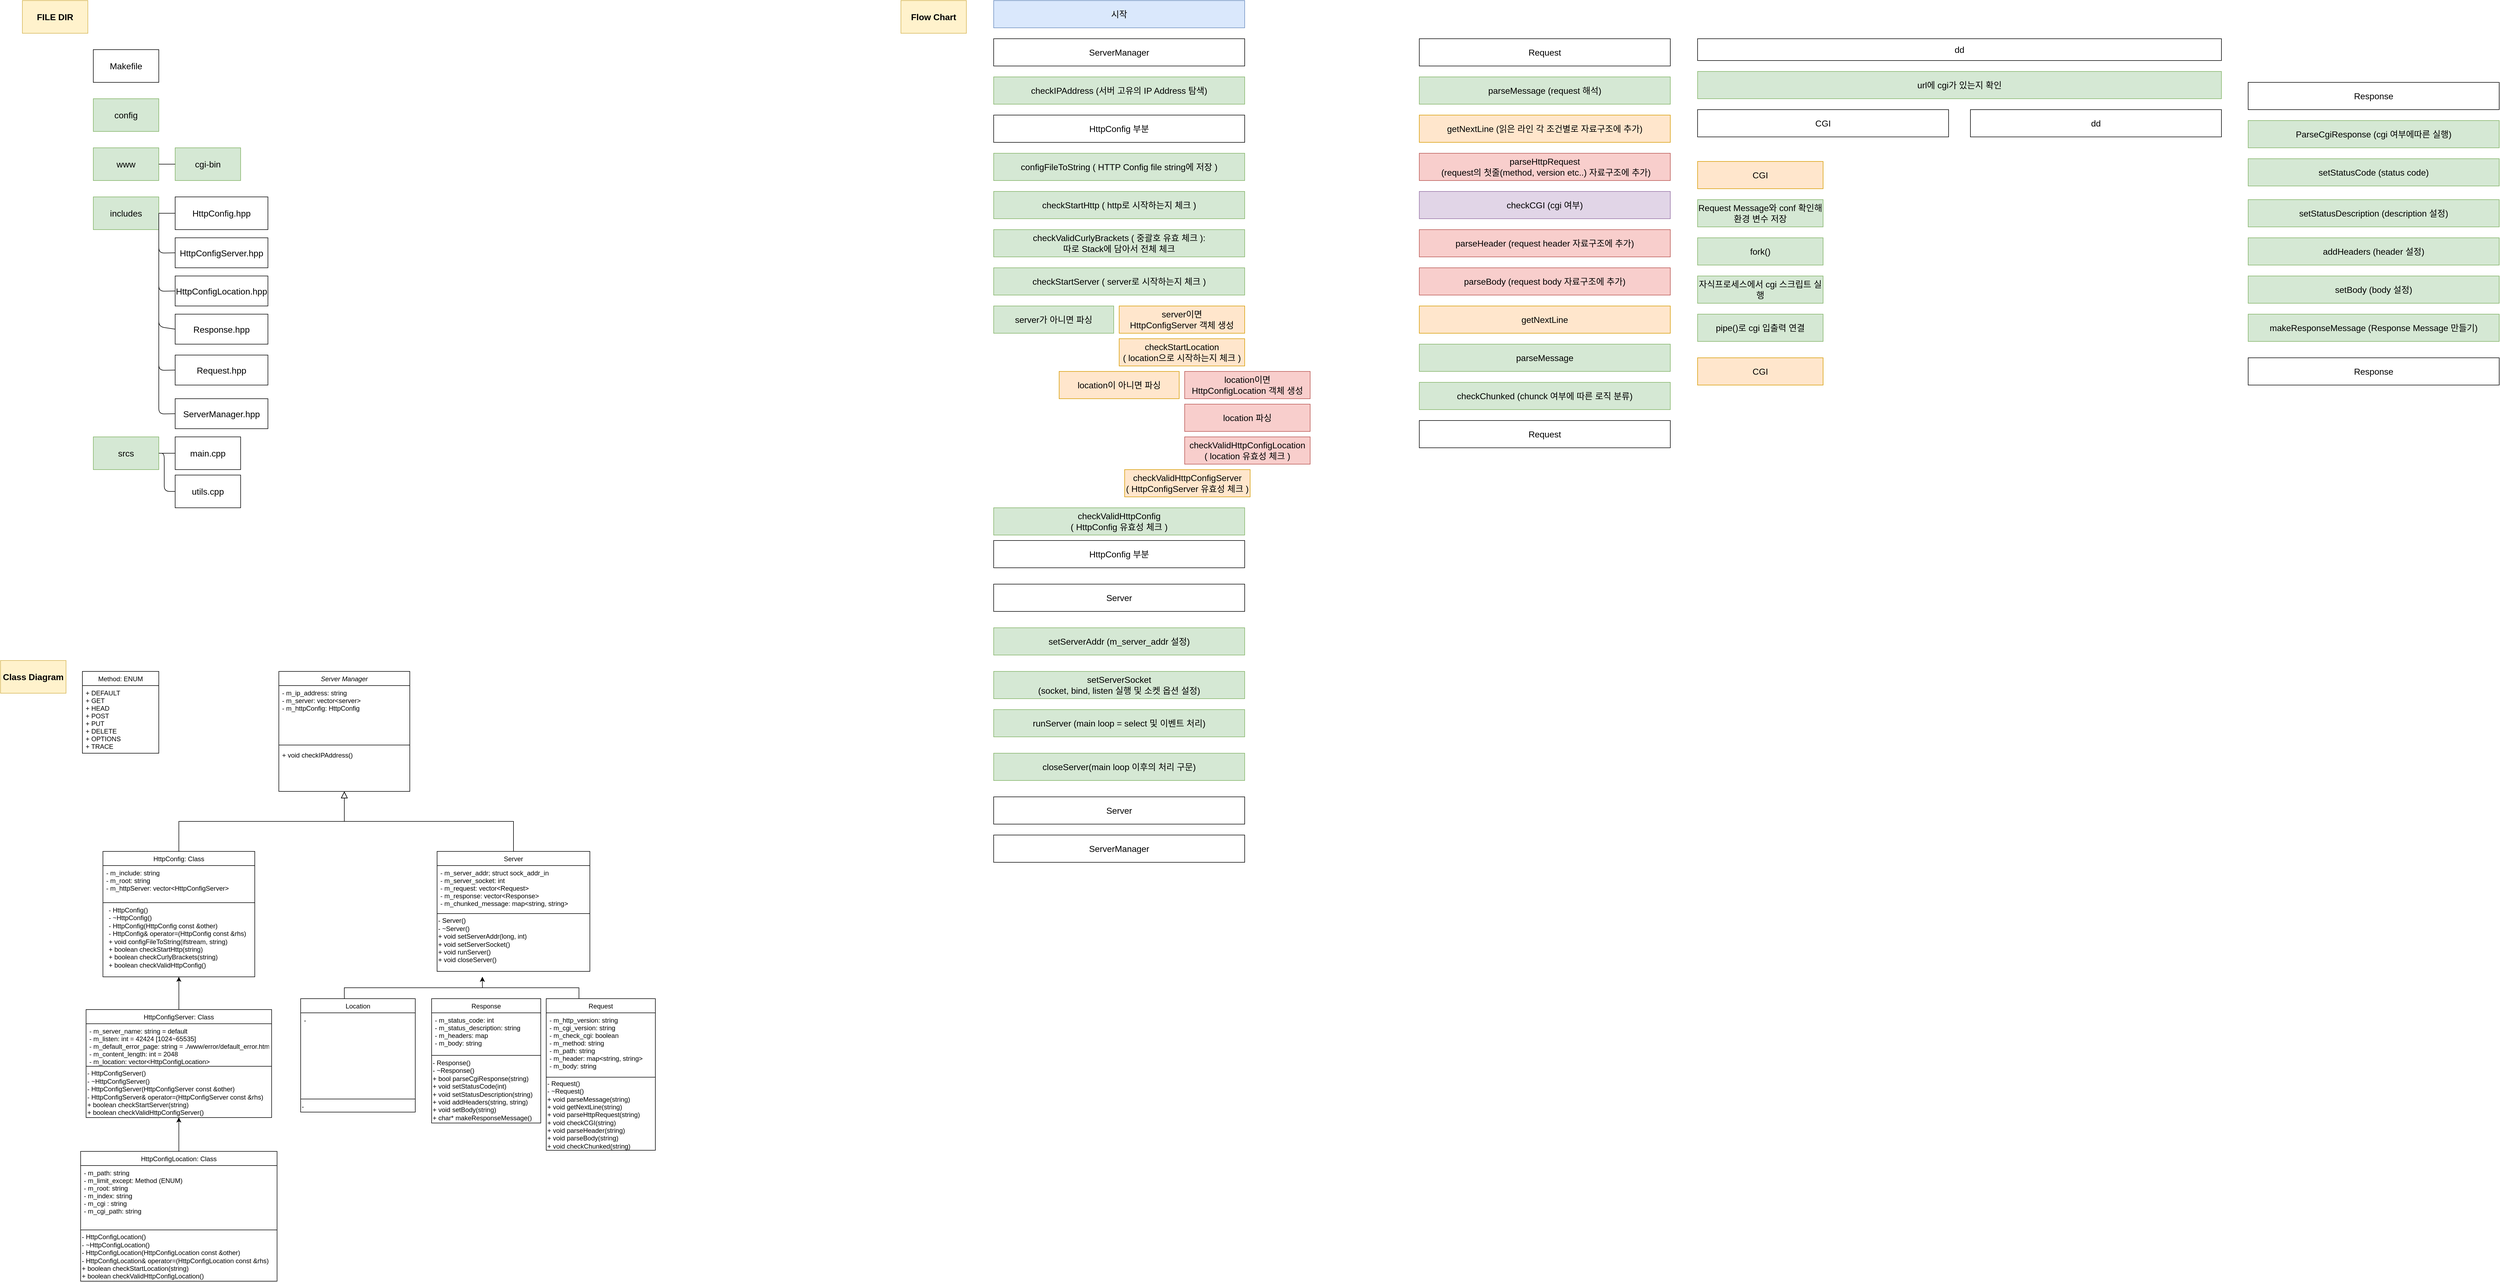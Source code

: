 <mxfile version="14.4.2" type="github">
  <diagram id="C5RBs43oDa-KdzZeNtuy" name="Page-1">
    <mxGraphModel dx="4444" dy="3097" grid="1" gridSize="10" guides="1" tooltips="1" connect="1" arrows="1" fold="1" page="1" pageScale="1" pageWidth="1169" pageHeight="1654" math="0" shadow="0">
      <root>
        <mxCell id="WIyWlLk6GJQsqaUBKTNV-0" />
        <mxCell id="WIyWlLk6GJQsqaUBKTNV-1" parent="WIyWlLk6GJQsqaUBKTNV-0" />
        <mxCell id="zkfFHV4jXpPFQw0GAbJ--0" value="Server Manager" style="swimlane;fontStyle=2;align=center;verticalAlign=top;childLayout=stackLayout;horizontal=1;startSize=26;horizontalStack=0;resizeParent=1;resizeLast=0;collapsible=1;marginBottom=0;rounded=0;shadow=0;strokeWidth=1;" parent="WIyWlLk6GJQsqaUBKTNV-1" vertex="1">
          <mxGeometry x="-2430" y="90" width="240" height="220" as="geometry">
            <mxRectangle x="230" y="140" width="160" height="26" as="alternateBounds" />
          </mxGeometry>
        </mxCell>
        <mxCell id="zkfFHV4jXpPFQw0GAbJ--1" value="- m_ip_address: string&#xa;- m_server: vector&lt;server&gt;&#xa;- m_httpConfig: HttpConfig" style="text;align=left;verticalAlign=top;spacingLeft=4;spacingRight=4;overflow=hidden;rotatable=0;points=[[0,0.5],[1,0.5]];portConstraint=eastwest;" parent="zkfFHV4jXpPFQw0GAbJ--0" vertex="1">
          <mxGeometry y="26" width="240" height="104" as="geometry" />
        </mxCell>
        <mxCell id="zkfFHV4jXpPFQw0GAbJ--4" value="" style="line;html=1;strokeWidth=1;align=left;verticalAlign=middle;spacingTop=-1;spacingLeft=3;spacingRight=3;rotatable=0;labelPosition=right;points=[];portConstraint=eastwest;" parent="zkfFHV4jXpPFQw0GAbJ--0" vertex="1">
          <mxGeometry y="130" width="240" height="10" as="geometry" />
        </mxCell>
        <mxCell id="zkfFHV4jXpPFQw0GAbJ--5" value="+ void checkIPAddress()" style="text;align=left;verticalAlign=top;spacingLeft=4;spacingRight=4;overflow=hidden;rotatable=0;points=[[0,0.5],[1,0.5]];portConstraint=eastwest;" parent="zkfFHV4jXpPFQw0GAbJ--0" vertex="1">
          <mxGeometry y="140" width="240" height="60" as="geometry" />
        </mxCell>
        <mxCell id="zkfFHV4jXpPFQw0GAbJ--12" value="" style="endArrow=block;endSize=10;endFill=0;shadow=0;strokeWidth=1;rounded=0;edgeStyle=elbowEdgeStyle;elbow=vertical;exitX=0.5;exitY=0;exitDx=0;exitDy=0;" parent="WIyWlLk6GJQsqaUBKTNV-1" source="rAqE9EoZoIlXoJp64p4v-41" target="zkfFHV4jXpPFQw0GAbJ--0" edge="1">
          <mxGeometry width="160" relative="1" as="geometry">
            <mxPoint x="-2550" y="420" as="sourcePoint" />
            <mxPoint x="-2420" y="263" as="targetPoint" />
          </mxGeometry>
        </mxCell>
        <mxCell id="zkfFHV4jXpPFQw0GAbJ--13" value="Server" style="swimlane;fontStyle=0;align=center;verticalAlign=top;childLayout=stackLayout;horizontal=1;startSize=26;horizontalStack=0;resizeParent=1;resizeLast=0;collapsible=1;marginBottom=0;rounded=0;shadow=0;strokeWidth=1;" parent="WIyWlLk6GJQsqaUBKTNV-1" vertex="1">
          <mxGeometry x="-2140" y="420" width="280" height="220" as="geometry">
            <mxRectangle x="340" y="380" width="170" height="26" as="alternateBounds" />
          </mxGeometry>
        </mxCell>
        <mxCell id="zkfFHV4jXpPFQw0GAbJ--14" value="- m_server_addr; struct sock_addr_in&#xa;- m_server_socket: int&#xa;- m_request: vector&lt;Request&gt;&#xa;- m_response: vector&lt;Response&gt;&#xa;- m_chunked_message: map&lt;string, string&gt;" style="text;align=left;verticalAlign=top;spacingLeft=4;spacingRight=4;overflow=hidden;rotatable=0;points=[[0,0.5],[1,0.5]];portConstraint=eastwest;" parent="zkfFHV4jXpPFQw0GAbJ--13" vertex="1">
          <mxGeometry y="26" width="280" height="84" as="geometry" />
        </mxCell>
        <mxCell id="zkfFHV4jXpPFQw0GAbJ--15" value="" style="line;html=1;strokeWidth=1;align=left;verticalAlign=middle;spacingTop=-1;spacingLeft=3;spacingRight=3;rotatable=0;labelPosition=right;points=[];portConstraint=eastwest;" parent="zkfFHV4jXpPFQw0GAbJ--13" vertex="1">
          <mxGeometry y="110" width="280" height="8" as="geometry" />
        </mxCell>
        <mxCell id="rAqE9EoZoIlXoJp64p4v-10" value="&lt;span&gt;- Server()&lt;br&gt;- ~Server()&lt;br&gt;+ void setServerAddr(long, int)&lt;br&gt;+ void setServerSocket()&lt;br&gt;+ void runServer()&lt;br&gt;+ void closeServer()&lt;br&gt;&lt;/span&gt;" style="text;html=1;align=left;verticalAlign=middle;resizable=0;points=[];autosize=1;" parent="zkfFHV4jXpPFQw0GAbJ--13" vertex="1">
          <mxGeometry y="118" width="280" height="90" as="geometry" />
        </mxCell>
        <mxCell id="zkfFHV4jXpPFQw0GAbJ--16" value="" style="endArrow=block;endSize=10;endFill=0;shadow=0;strokeWidth=1;rounded=0;edgeStyle=elbowEdgeStyle;elbow=vertical;" parent="WIyWlLk6GJQsqaUBKTNV-1" source="zkfFHV4jXpPFQw0GAbJ--13" target="zkfFHV4jXpPFQw0GAbJ--0" edge="1">
          <mxGeometry width="160" relative="1" as="geometry">
            <mxPoint x="-2410" y="433" as="sourcePoint" />
            <mxPoint x="-2310" y="331" as="targetPoint" />
          </mxGeometry>
        </mxCell>
        <mxCell id="rAqE9EoZoIlXoJp64p4v-0" value="Response" style="swimlane;fontStyle=0;align=center;verticalAlign=top;childLayout=stackLayout;horizontal=1;startSize=26;horizontalStack=0;resizeParent=1;resizeLast=0;collapsible=1;marginBottom=0;rounded=0;shadow=0;strokeWidth=1;" parent="WIyWlLk6GJQsqaUBKTNV-1" vertex="1">
          <mxGeometry x="-2150" y="690" width="200" height="228" as="geometry">
            <mxRectangle x="340" y="380" width="170" height="26" as="alternateBounds" />
          </mxGeometry>
        </mxCell>
        <mxCell id="rAqE9EoZoIlXoJp64p4v-1" value="- m_status_code: int&#xa;- m_status_description: string&#xa;- m_headers: map&#xa;- m_body: string" style="text;align=left;verticalAlign=top;spacingLeft=4;spacingRight=4;overflow=hidden;rotatable=0;points=[[0,0.5],[1,0.5]];portConstraint=eastwest;" parent="rAqE9EoZoIlXoJp64p4v-0" vertex="1">
          <mxGeometry y="26" width="200" height="74" as="geometry" />
        </mxCell>
        <mxCell id="rAqE9EoZoIlXoJp64p4v-2" value="" style="line;html=1;strokeWidth=1;align=left;verticalAlign=middle;spacingTop=-1;spacingLeft=3;spacingRight=3;rotatable=0;labelPosition=right;points=[];portConstraint=eastwest;" parent="rAqE9EoZoIlXoJp64p4v-0" vertex="1">
          <mxGeometry y="100" width="200" height="8" as="geometry" />
        </mxCell>
        <mxCell id="UHN5P80UDaEP9IeS62RM-16" value="- Response()&lt;br&gt;- ~Response()&lt;br&gt;+ bool parseCgiResponse(string)&lt;br&gt;+ void setStatusCode(int)&lt;br&gt;+ void setStatusDescription(string)&lt;br&gt;+ void addHeaders(string, string)&lt;br&gt;+ void setBody(string)&lt;br&gt;+ char* makeResponseMessage()" style="text;html=1;align=left;verticalAlign=middle;resizable=0;points=[];autosize=1;" parent="rAqE9EoZoIlXoJp64p4v-0" vertex="1">
          <mxGeometry y="108" width="200" height="120" as="geometry" />
        </mxCell>
        <mxCell id="rAqE9EoZoIlXoJp64p4v-3" value="Request" style="swimlane;fontStyle=0;align=center;verticalAlign=top;childLayout=stackLayout;horizontal=1;startSize=26;horizontalStack=0;resizeParent=1;resizeLast=0;collapsible=1;marginBottom=0;rounded=0;shadow=0;strokeWidth=1;" parent="WIyWlLk6GJQsqaUBKTNV-1" vertex="1">
          <mxGeometry x="-1940" y="690" width="200" height="278" as="geometry">
            <mxRectangle x="340" y="380" width="170" height="26" as="alternateBounds" />
          </mxGeometry>
        </mxCell>
        <mxCell id="rAqE9EoZoIlXoJp64p4v-4" value="- m_http_version: string&#xa;- m_cgi_version: string&#xa;- m_check_cgi: boolean&#xa;- m_method: string&#xa;- m_path: string&#xa;- m_header: map&lt;string, string&gt;&#xa;- m_body: string&#xa;&#xa;" style="text;align=left;verticalAlign=top;spacingLeft=4;spacingRight=4;overflow=hidden;rotatable=0;points=[[0,0.5],[1,0.5]];portConstraint=eastwest;" parent="rAqE9EoZoIlXoJp64p4v-3" vertex="1">
          <mxGeometry y="26" width="200" height="114" as="geometry" />
        </mxCell>
        <mxCell id="rAqE9EoZoIlXoJp64p4v-5" value="" style="line;html=1;strokeWidth=1;align=left;verticalAlign=middle;spacingTop=-1;spacingLeft=3;spacingRight=3;rotatable=0;labelPosition=right;points=[];portConstraint=eastwest;" parent="rAqE9EoZoIlXoJp64p4v-3" vertex="1">
          <mxGeometry y="140" width="200" height="8" as="geometry" />
        </mxCell>
        <mxCell id="rAqE9EoZoIlXoJp64p4v-16" value="&lt;span&gt;- Request()&lt;br&gt;- ~Request()&lt;br&gt;+ void parseMessage(string)&lt;br&gt;+ void getNextLine(string)&lt;br&gt;+ void parseHttpRequest(string)&lt;br&gt;+ void checkCGI(string)&lt;br&gt;+ void parseHeader(string)&lt;br&gt;+ void parseBody(string)&lt;br&gt;+ void checkChunked(string)&lt;br&gt;&lt;/span&gt;" style="text;html=1;align=left;verticalAlign=middle;resizable=0;points=[];autosize=1;" parent="rAqE9EoZoIlXoJp64p4v-3" vertex="1">
          <mxGeometry y="148" width="200" height="130" as="geometry" />
        </mxCell>
        <mxCell id="rAqE9EoZoIlXoJp64p4v-23" value="" style="edgeStyle=orthogonalEdgeStyle;rounded=0;orthogonalLoop=1;jettySize=auto;html=1;entryX=0.5;entryY=1;entryDx=0;entryDy=0;" parent="WIyWlLk6GJQsqaUBKTNV-1" source="rAqE9EoZoIlXoJp64p4v-6" edge="1">
          <mxGeometry relative="1" as="geometry">
            <mxPoint x="-2057.5" y="650" as="targetPoint" />
            <Array as="points">
              <mxPoint x="-2310" y="670" />
              <mxPoint x="-2057" y="670" />
              <mxPoint x="-2057" y="650" />
            </Array>
          </mxGeometry>
        </mxCell>
        <mxCell id="rAqE9EoZoIlXoJp64p4v-6" value="Location" style="swimlane;fontStyle=0;align=center;verticalAlign=top;childLayout=stackLayout;horizontal=1;startSize=26;horizontalStack=0;resizeParent=1;resizeLast=0;collapsible=1;marginBottom=0;rounded=0;shadow=0;strokeWidth=1;" parent="WIyWlLk6GJQsqaUBKTNV-1" vertex="1">
          <mxGeometry x="-2390" y="690" width="210" height="208" as="geometry">
            <mxRectangle x="340" y="380" width="170" height="26" as="alternateBounds" />
          </mxGeometry>
        </mxCell>
        <mxCell id="rAqE9EoZoIlXoJp64p4v-7" value="- " style="text;align=left;verticalAlign=top;spacingLeft=4;spacingRight=4;overflow=hidden;rotatable=0;points=[[0,0.5],[1,0.5]];portConstraint=eastwest;" parent="rAqE9EoZoIlXoJp64p4v-6" vertex="1">
          <mxGeometry y="26" width="210" height="154" as="geometry" />
        </mxCell>
        <mxCell id="rAqE9EoZoIlXoJp64p4v-8" value="" style="line;html=1;strokeWidth=1;align=left;verticalAlign=middle;spacingTop=-1;spacingLeft=3;spacingRight=3;rotatable=0;labelPosition=right;points=[];portConstraint=eastwest;" parent="rAqE9EoZoIlXoJp64p4v-6" vertex="1">
          <mxGeometry y="180" width="210" height="8" as="geometry" />
        </mxCell>
        <mxCell id="rAqE9EoZoIlXoJp64p4v-14" value="&lt;div&gt;&lt;span&gt;-&amp;nbsp;&lt;/span&gt;&lt;/div&gt;" style="text;html=1;align=left;verticalAlign=middle;resizable=0;points=[];autosize=1;" parent="rAqE9EoZoIlXoJp64p4v-6" vertex="1">
          <mxGeometry y="188" width="210" height="20" as="geometry" />
        </mxCell>
        <mxCell id="rAqE9EoZoIlXoJp64p4v-24" value="" style="edgeStyle=orthogonalEdgeStyle;rounded=0;orthogonalLoop=1;jettySize=auto;html=1;entryX=0.5;entryY=1;entryDx=0;entryDy=0;" parent="WIyWlLk6GJQsqaUBKTNV-1" edge="1">
          <mxGeometry relative="1" as="geometry">
            <mxPoint x="-1940" y="690" as="sourcePoint" />
            <mxPoint x="-2057.5" y="650" as="targetPoint" />
            <Array as="points">
              <mxPoint x="-1880" y="690" />
              <mxPoint x="-1880" y="670" />
              <mxPoint x="-2057" y="670" />
              <mxPoint x="-2057" y="650" />
            </Array>
          </mxGeometry>
        </mxCell>
        <mxCell id="rAqE9EoZoIlXoJp64p4v-40" value="" style="edgeStyle=orthogonalEdgeStyle;rounded=0;orthogonalLoop=1;jettySize=auto;html=1;" parent="WIyWlLk6GJQsqaUBKTNV-1" source="rAqE9EoZoIlXoJp64p4v-30" target="rAqE9EoZoIlXoJp64p4v-36" edge="1">
          <mxGeometry relative="1" as="geometry" />
        </mxCell>
        <mxCell id="rAqE9EoZoIlXoJp64p4v-30" value="HttpConfigLocation: Class" style="swimlane;fontStyle=0;align=center;verticalAlign=top;childLayout=stackLayout;horizontal=1;startSize=26;horizontalStack=0;resizeParent=1;resizeLast=0;collapsible=1;marginBottom=0;rounded=0;shadow=0;strokeWidth=1;" parent="WIyWlLk6GJQsqaUBKTNV-1" vertex="1">
          <mxGeometry x="-2793.25" y="970" width="360" height="238" as="geometry">
            <mxRectangle x="340" y="380" width="170" height="26" as="alternateBounds" />
          </mxGeometry>
        </mxCell>
        <mxCell id="rAqE9EoZoIlXoJp64p4v-31" value="- m_path: string&#xa;- m_limit_except: Method (ENUM)&#xa;- m_root: string&#xa;- m_index: string&#xa;- m_cgi : string&#xa;- m_cgi_path: string" style="text;align=left;verticalAlign=top;spacingLeft=4;spacingRight=4;overflow=hidden;rotatable=0;points=[[0,0.5],[1,0.5]];portConstraint=eastwest;" parent="rAqE9EoZoIlXoJp64p4v-30" vertex="1">
          <mxGeometry y="26" width="360" height="114" as="geometry" />
        </mxCell>
        <mxCell id="rAqE9EoZoIlXoJp64p4v-32" value="" style="line;html=1;strokeWidth=1;align=left;verticalAlign=middle;spacingTop=-1;spacingLeft=3;spacingRight=3;rotatable=0;labelPosition=right;points=[];portConstraint=eastwest;" parent="rAqE9EoZoIlXoJp64p4v-30" vertex="1">
          <mxGeometry y="140" width="360" height="8" as="geometry" />
        </mxCell>
        <mxCell id="rAqE9EoZoIlXoJp64p4v-33" value="&lt;span&gt;- HttpConfigLocation()&lt;br&gt;&lt;/span&gt;- ~HttpConfigLocation()&lt;span&gt;&lt;br&gt;- HttpConfigLocation(HttpConfigLocation&amp;nbsp;&lt;/span&gt;const&amp;nbsp;&lt;span&gt;&amp;amp;other)&lt;br&gt;- HttpConfigLocation&amp;amp; operator=(HttpConfigLocation const &amp;amp;rhs)&lt;br&gt;&lt;/span&gt;+ boolean checkStartLocation(string)&lt;br&gt;&lt;span&gt;+ boolean checkValidHttpConfigLocation()&lt;br&gt;&lt;/span&gt;" style="text;html=1;align=left;verticalAlign=middle;resizable=0;points=[];autosize=1;" parent="rAqE9EoZoIlXoJp64p4v-30" vertex="1">
          <mxGeometry y="148" width="360" height="90" as="geometry" />
        </mxCell>
        <mxCell id="rAqE9EoZoIlXoJp64p4v-45" value="" style="edgeStyle=orthogonalEdgeStyle;rounded=0;orthogonalLoop=1;jettySize=auto;html=1;" parent="WIyWlLk6GJQsqaUBKTNV-1" source="rAqE9EoZoIlXoJp64p4v-36" target="rAqE9EoZoIlXoJp64p4v-41" edge="1">
          <mxGeometry relative="1" as="geometry" />
        </mxCell>
        <mxCell id="rAqE9EoZoIlXoJp64p4v-36" value="HttpConfigServer: Class" style="swimlane;fontStyle=0;align=center;verticalAlign=top;childLayout=stackLayout;horizontal=1;startSize=26;horizontalStack=0;resizeParent=1;resizeLast=0;collapsible=1;marginBottom=0;rounded=0;shadow=0;strokeWidth=1;" parent="WIyWlLk6GJQsqaUBKTNV-1" vertex="1">
          <mxGeometry x="-2783.25" y="710" width="340" height="198" as="geometry">
            <mxRectangle x="340" y="380" width="170" height="26" as="alternateBounds" />
          </mxGeometry>
        </mxCell>
        <mxCell id="rAqE9EoZoIlXoJp64p4v-37" value="- m_server_name: string = default&#xa;- m_listen: int = 42424 [1024~65535]&#xa;- m_default_error_page: string = ./www/error/default_error.html&#xa;- m_content_length: int = 2048&#xa;- m_location: vector&lt;HttpConfigLocation&gt;" style="text;align=left;verticalAlign=top;spacingLeft=4;spacingRight=4;overflow=hidden;rotatable=0;points=[[0,0.5],[1,0.5]];portConstraint=eastwest;" parent="rAqE9EoZoIlXoJp64p4v-36" vertex="1">
          <mxGeometry y="26" width="340" height="74" as="geometry" />
        </mxCell>
        <mxCell id="rAqE9EoZoIlXoJp64p4v-38" value="" style="line;html=1;strokeWidth=1;align=left;verticalAlign=middle;spacingTop=-1;spacingLeft=3;spacingRight=3;rotatable=0;labelPosition=right;points=[];portConstraint=eastwest;" parent="rAqE9EoZoIlXoJp64p4v-36" vertex="1">
          <mxGeometry y="100" width="340" height="8" as="geometry" />
        </mxCell>
        <mxCell id="rAqE9EoZoIlXoJp64p4v-39" value="&lt;span&gt;- HttpConfigServer()&lt;br&gt;&lt;/span&gt;- ~HttpConfigServer()&lt;span&gt;&lt;br&gt;- HttpConfigServer(HttpConfigServer const &amp;amp;other)&lt;br&gt;- HttpConfigServer&amp;amp; operator=(HttpConfigServer&amp;nbsp;&lt;/span&gt;const&amp;nbsp;&lt;span&gt;&amp;amp;rhs)&lt;br&gt;&lt;/span&gt;&lt;div&gt;+ boolean checkStartServer(string)&lt;/div&gt;&lt;div&gt;+ boolean checkValidHttpConfigServer()&lt;/div&gt;" style="text;html=1;align=left;verticalAlign=middle;resizable=0;points=[];autosize=1;" parent="rAqE9EoZoIlXoJp64p4v-36" vertex="1">
          <mxGeometry y="108" width="340" height="90" as="geometry" />
        </mxCell>
        <mxCell id="rAqE9EoZoIlXoJp64p4v-41" value="HttpConfig: Class" style="swimlane;fontStyle=0;align=center;verticalAlign=top;childLayout=stackLayout;horizontal=1;startSize=26;horizontalStack=0;resizeParent=1;resizeLast=0;collapsible=1;marginBottom=0;rounded=0;shadow=0;strokeWidth=1;" parent="WIyWlLk6GJQsqaUBKTNV-1" vertex="1">
          <mxGeometry x="-2752.37" y="420" width="278.25" height="230" as="geometry">
            <mxRectangle x="340" y="380" width="170" height="26" as="alternateBounds" />
          </mxGeometry>
        </mxCell>
        <mxCell id="rAqE9EoZoIlXoJp64p4v-42" value="- m_include: string&#xa;- m_root: string&#xa;- m_httpServer: vector&lt;HttpConfigServer&gt;" style="text;align=left;verticalAlign=top;spacingLeft=4;spacingRight=4;overflow=hidden;rotatable=0;points=[[0,0.5],[1,0.5]];portConstraint=eastwest;" parent="rAqE9EoZoIlXoJp64p4v-41" vertex="1">
          <mxGeometry y="26" width="278.25" height="64" as="geometry" />
        </mxCell>
        <mxCell id="rAqE9EoZoIlXoJp64p4v-43" value="" style="line;html=1;strokeWidth=1;align=left;verticalAlign=middle;spacingTop=-1;spacingLeft=3;spacingRight=3;rotatable=0;labelPosition=right;points=[];portConstraint=eastwest;" parent="rAqE9EoZoIlXoJp64p4v-41" vertex="1">
          <mxGeometry y="90" width="278.25" height="8" as="geometry" />
        </mxCell>
        <mxCell id="rAqE9EoZoIlXoJp64p4v-44" value="&lt;div style=&quot;text-align: left&quot;&gt;&lt;span&gt;- HttpConfig()&lt;/span&gt;&lt;/div&gt;&lt;div style=&quot;text-align: left&quot;&gt;- ~HttpConfig()&lt;span&gt;&lt;br&gt;&lt;/span&gt;&lt;/div&gt;&lt;div style=&quot;text-align: left&quot;&gt;&lt;span&gt;- HttpConfig(HttpConfig const &amp;amp;other)&lt;/span&gt;&lt;/div&gt;&lt;div style=&quot;text-align: left&quot;&gt;- HttpConfig&amp;amp; operator=(HttpConfig const &amp;amp;rhs)&lt;span&gt;&amp;nbsp;&amp;nbsp;&lt;/span&gt;&lt;/div&gt;&lt;span&gt;&lt;div style=&quot;text-align: left&quot;&gt;+ void configFileToString(ifstream, string)&lt;br&gt;&lt;/div&gt;&lt;div style=&quot;text-align: left&quot;&gt;+ boolean checkStartHttp(string)&lt;br&gt;&lt;/div&gt;&lt;div style=&quot;text-align: left&quot;&gt;+ boolean checkCurlyBrackets(string)&lt;/div&gt;&lt;div style=&quot;text-align: left&quot;&gt;+ boolean checkValidHttpConfig()&lt;/div&gt;&lt;/span&gt;" style="text;html=1;align=center;verticalAlign=middle;resizable=0;points=[];autosize=1;" parent="rAqE9EoZoIlXoJp64p4v-41" vertex="1">
          <mxGeometry y="98" width="278.25" height="120" as="geometry" />
        </mxCell>
        <mxCell id="rAqE9EoZoIlXoJp64p4v-54" value="Method: ENUM" style="swimlane;fontStyle=0;childLayout=stackLayout;horizontal=1;startSize=26;fillColor=none;horizontalStack=0;resizeParent=1;resizeParentMax=0;resizeLast=0;collapsible=1;marginBottom=0;" parent="WIyWlLk6GJQsqaUBKTNV-1" vertex="1">
          <mxGeometry x="-2790" y="90" width="140" height="150" as="geometry" />
        </mxCell>
        <mxCell id="rAqE9EoZoIlXoJp64p4v-55" value="+ DEFAULT&#xa;+ GET&#xa;+ HEAD&#xa;+ POST&#xa;+ PUT&#xa;+ DELETE&#xa;+ OPTIONS&#xa;+ TRACE" style="text;strokeColor=none;fillColor=none;align=left;verticalAlign=top;spacingLeft=4;spacingRight=4;overflow=hidden;rotatable=0;points=[[0,0.5],[1,0.5]];portConstraint=eastwest;" parent="rAqE9EoZoIlXoJp64p4v-54" vertex="1">
          <mxGeometry y="26" width="140" height="124" as="geometry" />
        </mxCell>
        <mxCell id="HcZ0qXzVkMRr8X0o47IN-2" value="&lt;b&gt;&lt;font style=&quot;font-size: 16px&quot;&gt;Class Diagram&lt;/font&gt;&lt;/b&gt;" style="rounded=0;whiteSpace=wrap;html=1;fillColor=#fff2cc;strokeColor=#d6b656;" parent="WIyWlLk6GJQsqaUBKTNV-1" vertex="1">
          <mxGeometry x="-2940" y="70" width="120" height="60" as="geometry" />
        </mxCell>
        <mxCell id="HcZ0qXzVkMRr8X0o47IN-3" value="&lt;b&gt;&lt;font style=&quot;font-size: 16px&quot;&gt;FILE DIR&lt;/font&gt;&lt;/b&gt;" style="rounded=0;whiteSpace=wrap;html=1;fillColor=#fff2cc;strokeColor=#d6b656;" parent="WIyWlLk6GJQsqaUBKTNV-1" vertex="1">
          <mxGeometry x="-2900" y="-1140" width="120" height="60" as="geometry" />
        </mxCell>
        <mxCell id="HcZ0qXzVkMRr8X0o47IN-4" value="&lt;font style=&quot;font-size: 16px&quot;&gt;srcs&lt;/font&gt;" style="rounded=0;whiteSpace=wrap;html=1;fillColor=#d5e8d4;strokeColor=#82b366;" parent="WIyWlLk6GJQsqaUBKTNV-1" vertex="1">
          <mxGeometry x="-2770" y="-340" width="120" height="60" as="geometry" />
        </mxCell>
        <mxCell id="HcZ0qXzVkMRr8X0o47IN-5" value="&lt;font style=&quot;font-size: 16px&quot;&gt;Makefile&lt;/font&gt;" style="rounded=0;whiteSpace=wrap;html=1;" parent="WIyWlLk6GJQsqaUBKTNV-1" vertex="1">
          <mxGeometry x="-2770" y="-1050" width="120" height="60" as="geometry" />
        </mxCell>
        <mxCell id="HcZ0qXzVkMRr8X0o47IN-6" value="&lt;font style=&quot;font-size: 16px&quot;&gt;main.cpp&lt;/font&gt;" style="rounded=0;whiteSpace=wrap;html=1;" parent="WIyWlLk6GJQsqaUBKTNV-1" vertex="1">
          <mxGeometry x="-2620" y="-340" width="120" height="60" as="geometry" />
        </mxCell>
        <mxCell id="HcZ0qXzVkMRr8X0o47IN-7" value="&lt;font style=&quot;font-size: 16px&quot;&gt;config&lt;/font&gt;" style="rounded=0;whiteSpace=wrap;html=1;fillColor=#d5e8d4;strokeColor=#82b366;" parent="WIyWlLk6GJQsqaUBKTNV-1" vertex="1">
          <mxGeometry x="-2770" y="-960" width="120" height="60" as="geometry" />
        </mxCell>
        <mxCell id="HcZ0qXzVkMRr8X0o47IN-8" value="&lt;font style=&quot;font-size: 16px&quot;&gt;www&lt;/font&gt;" style="rounded=0;whiteSpace=wrap;html=1;fillColor=#d5e8d4;strokeColor=#82b366;" parent="WIyWlLk6GJQsqaUBKTNV-1" vertex="1">
          <mxGeometry x="-2770" y="-870" width="120" height="60" as="geometry" />
        </mxCell>
        <mxCell id="HcZ0qXzVkMRr8X0o47IN-9" value="&lt;font style=&quot;font-size: 16px&quot;&gt;cgi-bin&lt;/font&gt;" style="rounded=0;whiteSpace=wrap;html=1;fillColor=#d5e8d4;strokeColor=#82b366;" parent="WIyWlLk6GJQsqaUBKTNV-1" vertex="1">
          <mxGeometry x="-2620" y="-870" width="120" height="60" as="geometry" />
        </mxCell>
        <mxCell id="HcZ0qXzVkMRr8X0o47IN-10" value="&lt;font style=&quot;font-size: 16px&quot;&gt;includes&lt;/font&gt;" style="rounded=0;whiteSpace=wrap;html=1;fillColor=#d5e8d4;strokeColor=#82b366;" parent="WIyWlLk6GJQsqaUBKTNV-1" vertex="1">
          <mxGeometry x="-2770" y="-780" width="120" height="60" as="geometry" />
        </mxCell>
        <mxCell id="HcZ0qXzVkMRr8X0o47IN-15" value="" style="endArrow=none;html=1;entryX=0;entryY=0.5;entryDx=0;entryDy=0;exitX=1;exitY=0.5;exitDx=0;exitDy=0;" parent="WIyWlLk6GJQsqaUBKTNV-1" source="HcZ0qXzVkMRr8X0o47IN-4" target="HcZ0qXzVkMRr8X0o47IN-6" edge="1">
          <mxGeometry width="50" height="50" relative="1" as="geometry">
            <mxPoint x="-2480" y="-210" as="sourcePoint" />
            <mxPoint x="-2430" y="-260" as="targetPoint" />
          </mxGeometry>
        </mxCell>
        <mxCell id="HcZ0qXzVkMRr8X0o47IN-16" value="&lt;font style=&quot;font-size: 16px&quot;&gt;HttpConfig.hpp&lt;/font&gt;" style="rounded=0;whiteSpace=wrap;html=1;" parent="WIyWlLk6GJQsqaUBKTNV-1" vertex="1">
          <mxGeometry x="-2620" y="-780" width="170" height="60" as="geometry" />
        </mxCell>
        <mxCell id="HcZ0qXzVkMRr8X0o47IN-17" value="" style="endArrow=none;html=1;exitX=1;exitY=0.5;exitDx=0;exitDy=0;entryX=0;entryY=0.5;entryDx=0;entryDy=0;" parent="WIyWlLk6GJQsqaUBKTNV-1" source="HcZ0qXzVkMRr8X0o47IN-10" target="HcZ0qXzVkMRr8X0o47IN-16" edge="1">
          <mxGeometry width="50" height="50" relative="1" as="geometry">
            <mxPoint x="-2500" y="-890" as="sourcePoint" />
            <mxPoint x="-2450" y="-940" as="targetPoint" />
          </mxGeometry>
        </mxCell>
        <mxCell id="HcZ0qXzVkMRr8X0o47IN-19" value="" style="endArrow=none;html=1;exitX=1;exitY=0.5;exitDx=0;exitDy=0;entryX=0;entryY=0.5;entryDx=0;entryDy=0;" parent="WIyWlLk6GJQsqaUBKTNV-1" source="HcZ0qXzVkMRr8X0o47IN-8" target="HcZ0qXzVkMRr8X0o47IN-9" edge="1">
          <mxGeometry width="50" height="50" relative="1" as="geometry">
            <mxPoint x="-2610" y="-600" as="sourcePoint" />
            <mxPoint x="-2560" y="-650" as="targetPoint" />
          </mxGeometry>
        </mxCell>
        <mxCell id="HcZ0qXzVkMRr8X0o47IN-23" value="&lt;b&gt;&lt;font style=&quot;font-size: 16px&quot;&gt;Flow Chart&lt;/font&gt;&lt;/b&gt;" style="rounded=0;whiteSpace=wrap;html=1;fillColor=#fff2cc;strokeColor=#d6b656;" parent="WIyWlLk6GJQsqaUBKTNV-1" vertex="1">
          <mxGeometry x="-1290" y="-1140" width="120" height="60" as="geometry" />
        </mxCell>
        <mxCell id="HcZ0qXzVkMRr8X0o47IN-26" value="&lt;span style=&quot;font-size: 16px&quot;&gt;HttpConfig 부분&lt;/span&gt;" style="rounded=0;whiteSpace=wrap;html=1;" parent="WIyWlLk6GJQsqaUBKTNV-1" vertex="1">
          <mxGeometry x="-1120" y="-930" width="460" height="50" as="geometry" />
        </mxCell>
        <mxCell id="HcZ0qXzVkMRr8X0o47IN-27" value="&lt;span style=&quot;font-size: 16px&quot;&gt;HttpConfig 부분&lt;/span&gt;" style="rounded=0;whiteSpace=wrap;html=1;" parent="WIyWlLk6GJQsqaUBKTNV-1" vertex="1">
          <mxGeometry x="-1120" y="-150" width="460" height="50" as="geometry" />
        </mxCell>
        <mxCell id="HcZ0qXzVkMRr8X0o47IN-28" value="&lt;span style=&quot;font-size: 16px&quot;&gt;시작&lt;/span&gt;" style="rounded=0;whiteSpace=wrap;html=1;fillColor=#dae8fc;strokeColor=#6c8ebf;" parent="WIyWlLk6GJQsqaUBKTNV-1" vertex="1">
          <mxGeometry x="-1120" y="-1140" width="460" height="50" as="geometry" />
        </mxCell>
        <mxCell id="HcZ0qXzVkMRr8X0o47IN-29" value="&lt;span style=&quot;font-size: 16px&quot;&gt;configFileToString ( HTTP Config file string에 저장 )&lt;/span&gt;" style="rounded=0;whiteSpace=wrap;html=1;fillColor=#d5e8d4;strokeColor=#82b366;" parent="WIyWlLk6GJQsqaUBKTNV-1" vertex="1">
          <mxGeometry x="-1120" y="-860" width="460" height="50" as="geometry" />
        </mxCell>
        <mxCell id="HcZ0qXzVkMRr8X0o47IN-30" value="&lt;span style=&quot;font-size: 16px&quot;&gt;checkStartHttp ( http로 시작하는지 체크 )&lt;/span&gt;" style="rounded=0;whiteSpace=wrap;html=1;fillColor=#d5e8d4;strokeColor=#82b366;" parent="WIyWlLk6GJQsqaUBKTNV-1" vertex="1">
          <mxGeometry x="-1120" y="-790" width="460" height="50" as="geometry" />
        </mxCell>
        <mxCell id="HcZ0qXzVkMRr8X0o47IN-31" value="&lt;span style=&quot;font-size: 16px&quot;&gt;checkValidCurlyBrackets ( 중괄호 유효 체크 ):&lt;br&gt;따로 Stack에 담아서 전체 체크&lt;br&gt;&lt;/span&gt;" style="rounded=0;whiteSpace=wrap;html=1;fillColor=#d5e8d4;strokeColor=#82b366;" parent="WIyWlLk6GJQsqaUBKTNV-1" vertex="1">
          <mxGeometry x="-1120" y="-720" width="460" height="50" as="geometry" />
        </mxCell>
        <mxCell id="HcZ0qXzVkMRr8X0o47IN-32" value="&lt;span style=&quot;font-size: 16px&quot;&gt;server가 아니면 파싱&lt;/span&gt;" style="rounded=0;whiteSpace=wrap;html=1;fillColor=#d5e8d4;strokeColor=#82b366;" parent="WIyWlLk6GJQsqaUBKTNV-1" vertex="1">
          <mxGeometry x="-1120" y="-580" width="220" height="50" as="geometry" />
        </mxCell>
        <mxCell id="HcZ0qXzVkMRr8X0o47IN-33" value="&lt;span style=&quot;font-size: 16px&quot;&gt;server이면 &lt;br&gt;HttpConfigServer 객체 생성&lt;/span&gt;" style="rounded=0;whiteSpace=wrap;html=1;fillColor=#ffe6cc;strokeColor=#d79b00;" parent="WIyWlLk6GJQsqaUBKTNV-1" vertex="1">
          <mxGeometry x="-890" y="-580" width="230" height="50" as="geometry" />
        </mxCell>
        <mxCell id="HcZ0qXzVkMRr8X0o47IN-34" value="&lt;span style=&quot;font-size: 16px&quot;&gt;location이 아니면 파싱&lt;/span&gt;" style="rounded=0;whiteSpace=wrap;html=1;fillColor=#ffe6cc;strokeColor=#d79b00;" parent="WIyWlLk6GJQsqaUBKTNV-1" vertex="1">
          <mxGeometry x="-1000" y="-460" width="220" height="50" as="geometry" />
        </mxCell>
        <mxCell id="HcZ0qXzVkMRr8X0o47IN-35" value="&lt;span style=&quot;font-size: 16px&quot;&gt;location이면 &lt;br&gt;HttpConfigLocation 객체 생성&lt;/span&gt;" style="rounded=0;whiteSpace=wrap;html=1;fillColor=#f8cecc;strokeColor=#b85450;" parent="WIyWlLk6GJQsqaUBKTNV-1" vertex="1">
          <mxGeometry x="-770" y="-460" width="230" height="50" as="geometry" />
        </mxCell>
        <mxCell id="HcZ0qXzVkMRr8X0o47IN-36" value="&lt;span style=&quot;font-size: 16px&quot;&gt;location 파싱&lt;/span&gt;" style="rounded=0;whiteSpace=wrap;html=1;fillColor=#f8cecc;strokeColor=#b85450;" parent="WIyWlLk6GJQsqaUBKTNV-1" vertex="1">
          <mxGeometry x="-770" y="-400" width="230" height="50" as="geometry" />
        </mxCell>
        <mxCell id="HcZ0qXzVkMRr8X0o47IN-37" value="&lt;span style=&quot;font-size: 16px&quot;&gt;checkValidHttpConfig&lt;br&gt;( HttpConfig 유효성 체크 )&lt;/span&gt;" style="rounded=0;whiteSpace=wrap;html=1;fillColor=#d5e8d4;strokeColor=#82b366;" parent="WIyWlLk6GJQsqaUBKTNV-1" vertex="1">
          <mxGeometry x="-1120" y="-210" width="460" height="50" as="geometry" />
        </mxCell>
        <mxCell id="HcZ0qXzVkMRr8X0o47IN-38" value="&lt;span style=&quot;font-size: 16px&quot;&gt;checkValidHttpConfigLocation&lt;br&gt;( location 유효성 체크 )&lt;/span&gt;" style="rounded=0;whiteSpace=wrap;html=1;fillColor=#f8cecc;strokeColor=#b85450;" parent="WIyWlLk6GJQsqaUBKTNV-1" vertex="1">
          <mxGeometry x="-770" y="-340" width="230" height="50" as="geometry" />
        </mxCell>
        <mxCell id="HcZ0qXzVkMRr8X0o47IN-40" value="&lt;span style=&quot;font-size: 16px&quot;&gt;checkValidHttpConfigServer&lt;br&gt;( HttpConfigServer 유효성 체크 )&lt;/span&gt;" style="rounded=0;whiteSpace=wrap;html=1;fillColor=#ffe6cc;strokeColor=#d79b00;" parent="WIyWlLk6GJQsqaUBKTNV-1" vertex="1">
          <mxGeometry x="-880" y="-280" width="230" height="50" as="geometry" />
        </mxCell>
        <mxCell id="WgXUVLj10W7MJ2ATzCZZ-1" value="&lt;span style=&quot;font-size: 16px&quot;&gt;checkStartServer ( server로 시작하는지 체크 )&lt;/span&gt;" style="rounded=0;whiteSpace=wrap;html=1;fillColor=#d5e8d4;strokeColor=#82b366;" parent="WIyWlLk6GJQsqaUBKTNV-1" vertex="1">
          <mxGeometry x="-1120" y="-650" width="460" height="50" as="geometry" />
        </mxCell>
        <mxCell id="WgXUVLj10W7MJ2ATzCZZ-2" value="&lt;span style=&quot;font-size: 16px&quot;&gt;checkStartLocation&lt;br&gt;( location으로 시작하는지 체크 )&lt;br&gt;&lt;/span&gt;" style="rounded=0;whiteSpace=wrap;html=1;fillColor=#ffe6cc;strokeColor=#d79b00;" parent="WIyWlLk6GJQsqaUBKTNV-1" vertex="1">
          <mxGeometry x="-890" y="-520" width="230" height="50" as="geometry" />
        </mxCell>
        <mxCell id="WgXUVLj10W7MJ2ATzCZZ-3" value="&lt;font style=&quot;font-size: 16px&quot;&gt;HttpConfigServer.hpp&lt;/font&gt;" style="rounded=0;whiteSpace=wrap;html=1;" parent="WIyWlLk6GJQsqaUBKTNV-1" vertex="1">
          <mxGeometry x="-2620" y="-705" width="170" height="55" as="geometry" />
        </mxCell>
        <mxCell id="WgXUVLj10W7MJ2ATzCZZ-4" value="&lt;font style=&quot;font-size: 16px&quot;&gt;HttpConfigLocation.hpp&lt;/font&gt;" style="rounded=0;whiteSpace=wrap;html=1;" parent="WIyWlLk6GJQsqaUBKTNV-1" vertex="1">
          <mxGeometry x="-2620" y="-635" width="170" height="55" as="geometry" />
        </mxCell>
        <mxCell id="WgXUVLj10W7MJ2ATzCZZ-5" value="" style="endArrow=none;html=1;exitX=0;exitY=0.5;exitDx=0;exitDy=0;entryX=1;entryY=0.5;entryDx=0;entryDy=0;" parent="WIyWlLk6GJQsqaUBKTNV-1" source="WgXUVLj10W7MJ2ATzCZZ-4" target="HcZ0qXzVkMRr8X0o47IN-10" edge="1">
          <mxGeometry width="50" height="50" relative="1" as="geometry">
            <mxPoint x="-2620" y="-570" as="sourcePoint" />
            <mxPoint x="-2570" y="-620" as="targetPoint" />
            <Array as="points">
              <mxPoint x="-2650" y="-607" />
            </Array>
          </mxGeometry>
        </mxCell>
        <mxCell id="WgXUVLj10W7MJ2ATzCZZ-6" value="" style="endArrow=none;html=1;entryX=0;entryY=0.5;entryDx=0;entryDy=0;" parent="WIyWlLk6GJQsqaUBKTNV-1" target="WgXUVLj10W7MJ2ATzCZZ-3" edge="1">
          <mxGeometry width="50" height="50" relative="1" as="geometry">
            <mxPoint x="-2650" y="-750" as="sourcePoint" />
            <mxPoint x="-2570" y="-620" as="targetPoint" />
            <Array as="points">
              <mxPoint x="-2650" y="-677" />
            </Array>
          </mxGeometry>
        </mxCell>
        <mxCell id="evZvtxwcI9RxlRFWVcLF-0" value="&lt;span style=&quot;font-size: 16px&quot;&gt;Server&lt;/span&gt;" style="rounded=0;whiteSpace=wrap;html=1;" parent="WIyWlLk6GJQsqaUBKTNV-1" vertex="1">
          <mxGeometry x="-1120" y="-70" width="460" height="50" as="geometry" />
        </mxCell>
        <mxCell id="evZvtxwcI9RxlRFWVcLF-1" value="&lt;span style=&quot;font-size: 16px&quot;&gt;setServerSocket &lt;br&gt;(socket, bind, listen 실행 및 소켓 옵션 설정)&lt;/span&gt;" style="rounded=0;whiteSpace=wrap;html=1;fillColor=#d5e8d4;strokeColor=#82b366;" parent="WIyWlLk6GJQsqaUBKTNV-1" vertex="1">
          <mxGeometry x="-1120" y="90" width="460" height="50" as="geometry" />
        </mxCell>
        <mxCell id="evZvtxwcI9RxlRFWVcLF-3" value="&lt;span style=&quot;font-size: 16px&quot;&gt;runServer (main loop = select 및 이벤트 처리)&lt;/span&gt;" style="rounded=0;whiteSpace=wrap;html=1;fillColor=#d5e8d4;strokeColor=#82b366;" parent="WIyWlLk6GJQsqaUBKTNV-1" vertex="1">
          <mxGeometry x="-1120" y="160" width="460" height="50" as="geometry" />
        </mxCell>
        <mxCell id="evZvtxwcI9RxlRFWVcLF-4" value="&lt;span style=&quot;font-size: 16px&quot;&gt;closeServer(main loop 이후의 처리 구문)&lt;/span&gt;" style="rounded=0;whiteSpace=wrap;html=1;fillColor=#d5e8d4;strokeColor=#82b366;" parent="WIyWlLk6GJQsqaUBKTNV-1" vertex="1">
          <mxGeometry x="-1120" y="240" width="460" height="50" as="geometry" />
        </mxCell>
        <mxCell id="evZvtxwcI9RxlRFWVcLF-5" value="&lt;span style=&quot;font-size: 16px&quot;&gt;Server&lt;/span&gt;" style="rounded=0;whiteSpace=wrap;html=1;" parent="WIyWlLk6GJQsqaUBKTNV-1" vertex="1">
          <mxGeometry x="-1120" y="320" width="460" height="50" as="geometry" />
        </mxCell>
        <mxCell id="evZvtxwcI9RxlRFWVcLF-6" value="&lt;span style=&quot;font-size: 16px&quot;&gt;parseMessage (request 해석)&lt;/span&gt;" style="rounded=0;whiteSpace=wrap;html=1;fillColor=#d5e8d4;strokeColor=#82b366;" parent="WIyWlLk6GJQsqaUBKTNV-1" vertex="1">
          <mxGeometry x="-340" y="-1000" width="460" height="50" as="geometry" />
        </mxCell>
        <mxCell id="evZvtxwcI9RxlRFWVcLF-8" value="&lt;span style=&quot;font-size: 16px&quot;&gt;Request&lt;/span&gt;" style="rounded=0;whiteSpace=wrap;html=1;" parent="WIyWlLk6GJQsqaUBKTNV-1" vertex="1">
          <mxGeometry x="-340" y="-1070" width="460" height="50" as="geometry" />
        </mxCell>
        <mxCell id="evZvtxwcI9RxlRFWVcLF-9" value="&lt;span style=&quot;font-size: 16px&quot;&gt;Response&lt;/span&gt;" style="rounded=0;whiteSpace=wrap;html=1;" parent="WIyWlLk6GJQsqaUBKTNV-1" vertex="1">
          <mxGeometry x="1179" y="-485" width="460" height="50" as="geometry" />
        </mxCell>
        <mxCell id="evZvtxwcI9RxlRFWVcLF-10" value="&lt;span style=&quot;font-size: 16px&quot;&gt;Response&lt;/span&gt;" style="rounded=0;whiteSpace=wrap;html=1;" parent="WIyWlLk6GJQsqaUBKTNV-1" vertex="1">
          <mxGeometry x="1179" y="-990" width="460" height="50" as="geometry" />
        </mxCell>
        <mxCell id="evZvtxwcI9RxlRFWVcLF-11" value="&lt;span style=&quot;font-size: 16px&quot;&gt;Request&lt;/span&gt;" style="rounded=0;whiteSpace=wrap;html=1;" parent="WIyWlLk6GJQsqaUBKTNV-1" vertex="1">
          <mxGeometry x="-340" y="-370" width="460" height="50" as="geometry" />
        </mxCell>
        <mxCell id="iH6IDxIFq755C8yoyHg--3" value="&lt;span style=&quot;font-size: 16px&quot;&gt;CGI&lt;/span&gt;" style="rounded=0;whiteSpace=wrap;html=1;fillColor=#ffe6cc;strokeColor=#d79b00;" parent="WIyWlLk6GJQsqaUBKTNV-1" vertex="1">
          <mxGeometry x="170" y="-845" width="230" height="50" as="geometry" />
        </mxCell>
        <mxCell id="iH6IDxIFq755C8yoyHg--4" value="&lt;span style=&quot;font-size: 16px&quot;&gt;Request Message와 conf 확인해 환경 변수 저장&lt;/span&gt;" style="rounded=0;whiteSpace=wrap;html=1;fillColor=#d5e8d4;strokeColor=#82b366;" parent="WIyWlLk6GJQsqaUBKTNV-1" vertex="1">
          <mxGeometry x="170" y="-775" width="230" height="50" as="geometry" />
        </mxCell>
        <mxCell id="iH6IDxIFq755C8yoyHg--5" value="&lt;span style=&quot;font-size: 16px&quot;&gt;fork()&lt;/span&gt;" style="rounded=0;whiteSpace=wrap;html=1;fillColor=#d5e8d4;strokeColor=#82b366;" parent="WIyWlLk6GJQsqaUBKTNV-1" vertex="1">
          <mxGeometry x="170" y="-705" width="230" height="50" as="geometry" />
        </mxCell>
        <mxCell id="iH6IDxIFq755C8yoyHg--6" value="&lt;span style=&quot;font-size: 16px&quot;&gt;CGI&lt;/span&gt;" style="rounded=0;whiteSpace=wrap;html=1;fillColor=#ffe6cc;strokeColor=#d79b00;" parent="WIyWlLk6GJQsqaUBKTNV-1" vertex="1">
          <mxGeometry x="170" y="-485" width="230" height="50" as="geometry" />
        </mxCell>
        <mxCell id="iH6IDxIFq755C8yoyHg--7" value="&lt;font style=&quot;font-size: 16px&quot;&gt;utils.cpp&lt;/font&gt;" style="rounded=0;whiteSpace=wrap;html=1;" parent="WIyWlLk6GJQsqaUBKTNV-1" vertex="1">
          <mxGeometry x="-2620" y="-270" width="120" height="60" as="geometry" />
        </mxCell>
        <mxCell id="iH6IDxIFq755C8yoyHg--8" value="" style="endArrow=none;html=1;exitX=1;exitY=0.5;exitDx=0;exitDy=0;entryX=0;entryY=0.5;entryDx=0;entryDy=0;" parent="WIyWlLk6GJQsqaUBKTNV-1" source="HcZ0qXzVkMRr8X0o47IN-4" target="iH6IDxIFq755C8yoyHg--7" edge="1">
          <mxGeometry width="50" height="50" relative="1" as="geometry">
            <mxPoint x="-2640" y="-210" as="sourcePoint" />
            <mxPoint x="-2590" y="-260" as="targetPoint" />
            <Array as="points">
              <mxPoint x="-2640" y="-310" />
              <mxPoint x="-2640" y="-240" />
            </Array>
          </mxGeometry>
        </mxCell>
        <mxCell id="UHN5P80UDaEP9IeS62RM-0" value="&lt;font style=&quot;font-size: 16px&quot;&gt;Response.hpp&lt;/font&gt;" style="rounded=0;whiteSpace=wrap;html=1;" parent="WIyWlLk6GJQsqaUBKTNV-1" vertex="1">
          <mxGeometry x="-2620" y="-565" width="170" height="55" as="geometry" />
        </mxCell>
        <mxCell id="UHN5P80UDaEP9IeS62RM-2" value="" style="endArrow=none;html=1;entryX=0;entryY=0.5;entryDx=0;entryDy=0;" parent="WIyWlLk6GJQsqaUBKTNV-1" target="UHN5P80UDaEP9IeS62RM-0" edge="1">
          <mxGeometry width="50" height="50" relative="1" as="geometry">
            <mxPoint x="-2650" y="-750" as="sourcePoint" />
            <mxPoint x="-2450" y="-810" as="targetPoint" />
            <Array as="points">
              <mxPoint x="-2650" y="-542" />
            </Array>
          </mxGeometry>
        </mxCell>
        <mxCell id="UHN5P80UDaEP9IeS62RM-4" value="&lt;span style=&quot;font-size: 16px&quot;&gt;자식프로세스에서 cgi 스크립트 실행&lt;/span&gt;" style="rounded=0;whiteSpace=wrap;html=1;fillColor=#d5e8d4;strokeColor=#82b366;" parent="WIyWlLk6GJQsqaUBKTNV-1" vertex="1">
          <mxGeometry x="170" y="-635" width="230" height="50" as="geometry" />
        </mxCell>
        <mxCell id="UHN5P80UDaEP9IeS62RM-5" value="&lt;span style=&quot;font-size: 16px&quot;&gt;pipe()로 cgi 입출력 연결&lt;/span&gt;" style="rounded=0;whiteSpace=wrap;html=1;fillColor=#d5e8d4;strokeColor=#82b366;" parent="WIyWlLk6GJQsqaUBKTNV-1" vertex="1">
          <mxGeometry x="170" y="-565" width="230" height="50" as="geometry" />
        </mxCell>
        <mxCell id="UHN5P80UDaEP9IeS62RM-6" value="&lt;span style=&quot;font-size: 16px&quot;&gt;setStatusCode (status code)&lt;/span&gt;" style="rounded=0;whiteSpace=wrap;html=1;fillColor=#d5e8d4;strokeColor=#82b366;" parent="WIyWlLk6GJQsqaUBKTNV-1" vertex="1">
          <mxGeometry x="1179" y="-850" width="460" height="50" as="geometry" />
        </mxCell>
        <mxCell id="UHN5P80UDaEP9IeS62RM-7" value="&lt;span style=&quot;font-size: 16px&quot;&gt;addHeaders (header 설정)&lt;/span&gt;" style="rounded=0;whiteSpace=wrap;html=1;fillColor=#d5e8d4;strokeColor=#82b366;" parent="WIyWlLk6GJQsqaUBKTNV-1" vertex="1">
          <mxGeometry x="1179" y="-705" width="460" height="50" as="geometry" />
        </mxCell>
        <mxCell id="UHN5P80UDaEP9IeS62RM-8" value="&lt;span style=&quot;font-size: 16px&quot;&gt;setBody (body 설정)&lt;/span&gt;" style="rounded=0;whiteSpace=wrap;html=1;fillColor=#d5e8d4;strokeColor=#82b366;" parent="WIyWlLk6GJQsqaUBKTNV-1" vertex="1">
          <mxGeometry x="1179" y="-635" width="460" height="50" as="geometry" />
        </mxCell>
        <mxCell id="UHN5P80UDaEP9IeS62RM-12" value="&lt;span style=&quot;font-size: 16px&quot;&gt;CGI&lt;/span&gt;" style="rounded=0;whiteSpace=wrap;html=1;" parent="WIyWlLk6GJQsqaUBKTNV-1" vertex="1">
          <mxGeometry x="170" y="-940" width="460" height="50" as="geometry" />
        </mxCell>
        <mxCell id="UHN5P80UDaEP9IeS62RM-13" value="&lt;span style=&quot;font-size: 16px&quot;&gt;url에 cgi가 있는지 확인&lt;/span&gt;" style="rounded=0;whiteSpace=wrap;html=1;fillColor=#d5e8d4;strokeColor=#82b366;" parent="WIyWlLk6GJQsqaUBKTNV-1" vertex="1">
          <mxGeometry x="170" y="-1010" width="960" height="50" as="geometry" />
        </mxCell>
        <mxCell id="noyBChpNJ2DmQo-V_Or8-0" value="&lt;span style=&quot;font-size: 16px&quot;&gt;makeResponseMessage (Response Message 만들기)&lt;br&gt;&lt;/span&gt;" style="rounded=0;whiteSpace=wrap;html=1;fillColor=#d5e8d4;strokeColor=#82b366;" parent="WIyWlLk6GJQsqaUBKTNV-1" vertex="1">
          <mxGeometry x="1179" y="-565" width="460" height="50" as="geometry" />
        </mxCell>
        <mxCell id="o-U46oiju4M92y_ujI6q-0" value="&lt;span style=&quot;font-size: 16px&quot;&gt;setStatusDescription (description 설정)&lt;/span&gt;" style="rounded=0;whiteSpace=wrap;html=1;fillColor=#d5e8d4;strokeColor=#82b366;" parent="WIyWlLk6GJQsqaUBKTNV-1" vertex="1">
          <mxGeometry x="1179" y="-775" width="460" height="50" as="geometry" />
        </mxCell>
        <mxCell id="o-U46oiju4M92y_ujI6q-1" value="&lt;span style=&quot;font-size: 16px&quot;&gt;ParseCgiResponse (cgi 여부에따른 실행)&lt;/span&gt;" style="rounded=0;whiteSpace=wrap;html=1;fillColor=#d5e8d4;strokeColor=#82b366;" parent="WIyWlLk6GJQsqaUBKTNV-1" vertex="1">
          <mxGeometry x="1179" y="-920" width="460" height="50" as="geometry" />
        </mxCell>
        <mxCell id="o-U46oiju4M92y_ujI6q-2" value="&lt;span style=&quot;font-size: 16px&quot;&gt;dd&lt;/span&gt;" style="rounded=0;whiteSpace=wrap;html=1;" parent="WIyWlLk6GJQsqaUBKTNV-1" vertex="1">
          <mxGeometry x="670" y="-940" width="460" height="50" as="geometry" />
        </mxCell>
        <mxCell id="o-U46oiju4M92y_ujI6q-3" value="&lt;span style=&quot;font-size: 16px&quot;&gt;dd&lt;/span&gt;" style="rounded=0;whiteSpace=wrap;html=1;" parent="WIyWlLk6GJQsqaUBKTNV-1" vertex="1">
          <mxGeometry x="170" y="-1070" width="960" height="40" as="geometry" />
        </mxCell>
        <mxCell id="aNSDNlB7H7mEJmNdHBrU-1" value="&lt;span style=&quot;font-size: 16px&quot;&gt;parseHeader (request header 자료구조에 추가)&lt;/span&gt;" style="rounded=0;whiteSpace=wrap;html=1;fillColor=#f8cecc;strokeColor=#b85450;" parent="WIyWlLk6GJQsqaUBKTNV-1" vertex="1">
          <mxGeometry x="-340" y="-720" width="460" height="50" as="geometry" />
        </mxCell>
        <mxCell id="aNSDNlB7H7mEJmNdHBrU-2" value="&lt;span style=&quot;font-size: 16px&quot;&gt;parseHttpRequest&lt;br&gt;&amp;nbsp;(request의 첫줄(method, version etc..) 자료구조에 추가)&lt;/span&gt;" style="rounded=0;whiteSpace=wrap;html=1;fillColor=#f8cecc;strokeColor=#b85450;" parent="WIyWlLk6GJQsqaUBKTNV-1" vertex="1">
          <mxGeometry x="-340" y="-860" width="460" height="50" as="geometry" />
        </mxCell>
        <mxCell id="aNSDNlB7H7mEJmNdHBrU-3" value="&lt;span style=&quot;font-size: 16px&quot;&gt;parseBody (request body 자료구조에 추가)&lt;/span&gt;" style="rounded=0;whiteSpace=wrap;html=1;fillColor=#f8cecc;strokeColor=#b85450;" parent="WIyWlLk6GJQsqaUBKTNV-1" vertex="1">
          <mxGeometry x="-340" y="-650" width="460" height="50" as="geometry" />
        </mxCell>
        <mxCell id="aNSDNlB7H7mEJmNdHBrU-5" value="&lt;span style=&quot;font-size: 16px&quot;&gt;getNextLine (읽은 라인 각 조건별로 자료구조에 추가)&lt;/span&gt;" style="rounded=0;whiteSpace=wrap;html=1;fillColor=#ffe6cc;strokeColor=#d79b00;" parent="WIyWlLk6GJQsqaUBKTNV-1" vertex="1">
          <mxGeometry x="-340" y="-930" width="460" height="50" as="geometry" />
        </mxCell>
        <mxCell id="aNSDNlB7H7mEJmNdHBrU-6" value="&lt;span style=&quot;font-size: 16px&quot;&gt;getNextLine&lt;/span&gt;" style="rounded=0;whiteSpace=wrap;html=1;fillColor=#ffe6cc;strokeColor=#d79b00;" parent="WIyWlLk6GJQsqaUBKTNV-1" vertex="1">
          <mxGeometry x="-340" y="-580" width="460" height="50" as="geometry" />
        </mxCell>
        <mxCell id="aNSDNlB7H7mEJmNdHBrU-7" value="&lt;span style=&quot;font-size: 16px&quot;&gt;parseMessage&lt;/span&gt;" style="rounded=0;whiteSpace=wrap;html=1;fillColor=#d5e8d4;strokeColor=#82b366;" parent="WIyWlLk6GJQsqaUBKTNV-1" vertex="1">
          <mxGeometry x="-340" y="-510" width="460" height="50" as="geometry" />
        </mxCell>
        <mxCell id="aNSDNlB7H7mEJmNdHBrU-8" value="&lt;span style=&quot;font-size: 16px&quot;&gt;checkChunked (chunck 여부에 따른 로직 분류)&lt;/span&gt;" style="rounded=0;whiteSpace=wrap;html=1;fillColor=#d5e8d4;strokeColor=#82b366;" parent="WIyWlLk6GJQsqaUBKTNV-1" vertex="1">
          <mxGeometry x="-340" y="-440" width="460" height="50" as="geometry" />
        </mxCell>
        <mxCell id="aNSDNlB7H7mEJmNdHBrU-10" value="&lt;span style=&quot;font-size: 16px&quot;&gt;checkCGI (cgi 여부)&lt;/span&gt;" style="rounded=0;whiteSpace=wrap;html=1;fillColor=#e1d5e7;strokeColor=#9673a6;" parent="WIyWlLk6GJQsqaUBKTNV-1" vertex="1">
          <mxGeometry x="-340" y="-790" width="460" height="50" as="geometry" />
        </mxCell>
        <mxCell id="hZ9mNN6UY-vNZNd8BxZA-0" value="&lt;font style=&quot;font-size: 16px&quot;&gt;Request.hpp&lt;/font&gt;" style="rounded=0;whiteSpace=wrap;html=1;" parent="WIyWlLk6GJQsqaUBKTNV-1" vertex="1">
          <mxGeometry x="-2620" y="-490" width="170" height="55" as="geometry" />
        </mxCell>
        <mxCell id="hZ9mNN6UY-vNZNd8BxZA-2" value="" style="endArrow=none;html=1;exitX=0;exitY=0.5;exitDx=0;exitDy=0;entryX=1;entryY=0.5;entryDx=0;entryDy=0;" parent="WIyWlLk6GJQsqaUBKTNV-1" source="hZ9mNN6UY-vNZNd8BxZA-0" target="HcZ0qXzVkMRr8X0o47IN-10" edge="1">
          <mxGeometry width="50" height="50" relative="1" as="geometry">
            <mxPoint x="-2560" y="-430" as="sourcePoint" />
            <mxPoint x="-2510" y="-480" as="targetPoint" />
            <Array as="points">
              <mxPoint x="-2650" y="-462" />
            </Array>
          </mxGeometry>
        </mxCell>
        <mxCell id="s9bFc9U5PEIjoZh5yvPt-0" value="&lt;span style=&quot;font-size: 16px&quot;&gt;ServerManager&lt;/span&gt;" style="rounded=0;whiteSpace=wrap;html=1;" parent="WIyWlLk6GJQsqaUBKTNV-1" vertex="1">
          <mxGeometry x="-1120" y="-1070" width="460" height="50" as="geometry" />
        </mxCell>
        <mxCell id="s9bFc9U5PEIjoZh5yvPt-2" value="&lt;span style=&quot;font-size: 16px&quot;&gt;checkIPAddress (서버 고유의 IP Address 탐색)&lt;/span&gt;" style="rounded=0;whiteSpace=wrap;html=1;fillColor=#d5e8d4;strokeColor=#82b366;" parent="WIyWlLk6GJQsqaUBKTNV-1" vertex="1">
          <mxGeometry x="-1120" y="-1000" width="460" height="50" as="geometry" />
        </mxCell>
        <mxCell id="s9bFc9U5PEIjoZh5yvPt-3" value="&lt;span style=&quot;font-size: 16px&quot;&gt;ServerManager&lt;/span&gt;" style="rounded=0;whiteSpace=wrap;html=1;" parent="WIyWlLk6GJQsqaUBKTNV-1" vertex="1">
          <mxGeometry x="-1120" y="390" width="460" height="50" as="geometry" />
        </mxCell>
        <mxCell id="s9bFc9U5PEIjoZh5yvPt-4" value="&lt;font style=&quot;font-size: 16px&quot;&gt;ServerManager.hpp&lt;/font&gt;" style="rounded=0;whiteSpace=wrap;html=1;" parent="WIyWlLk6GJQsqaUBKTNV-1" vertex="1">
          <mxGeometry x="-2620" y="-410" width="170" height="55" as="geometry" />
        </mxCell>
        <mxCell id="s9bFc9U5PEIjoZh5yvPt-5" value="" style="endArrow=none;html=1;exitX=0;exitY=0.5;exitDx=0;exitDy=0;entryX=1;entryY=0.5;entryDx=0;entryDy=0;" parent="WIyWlLk6GJQsqaUBKTNV-1" source="s9bFc9U5PEIjoZh5yvPt-4" target="HcZ0qXzVkMRr8X0o47IN-10" edge="1">
          <mxGeometry width="50" height="50" relative="1" as="geometry">
            <mxPoint x="-2660" y="-390" as="sourcePoint" />
            <mxPoint x="-2600" y="-510" as="targetPoint" />
            <Array as="points">
              <mxPoint x="-2650" y="-382" />
            </Array>
          </mxGeometry>
        </mxCell>
        <mxCell id="1TdUF_0Ilj7SXghqeZpa-1" value="&lt;span style=&quot;font-size: 16px&quot;&gt;setServerAddr (m_server_addr 설정)&lt;/span&gt;" style="rounded=0;whiteSpace=wrap;html=1;fillColor=#d5e8d4;strokeColor=#82b366;" vertex="1" parent="WIyWlLk6GJQsqaUBKTNV-1">
          <mxGeometry x="-1120" y="10" width="460" height="50" as="geometry" />
        </mxCell>
      </root>
    </mxGraphModel>
  </diagram>
</mxfile>

